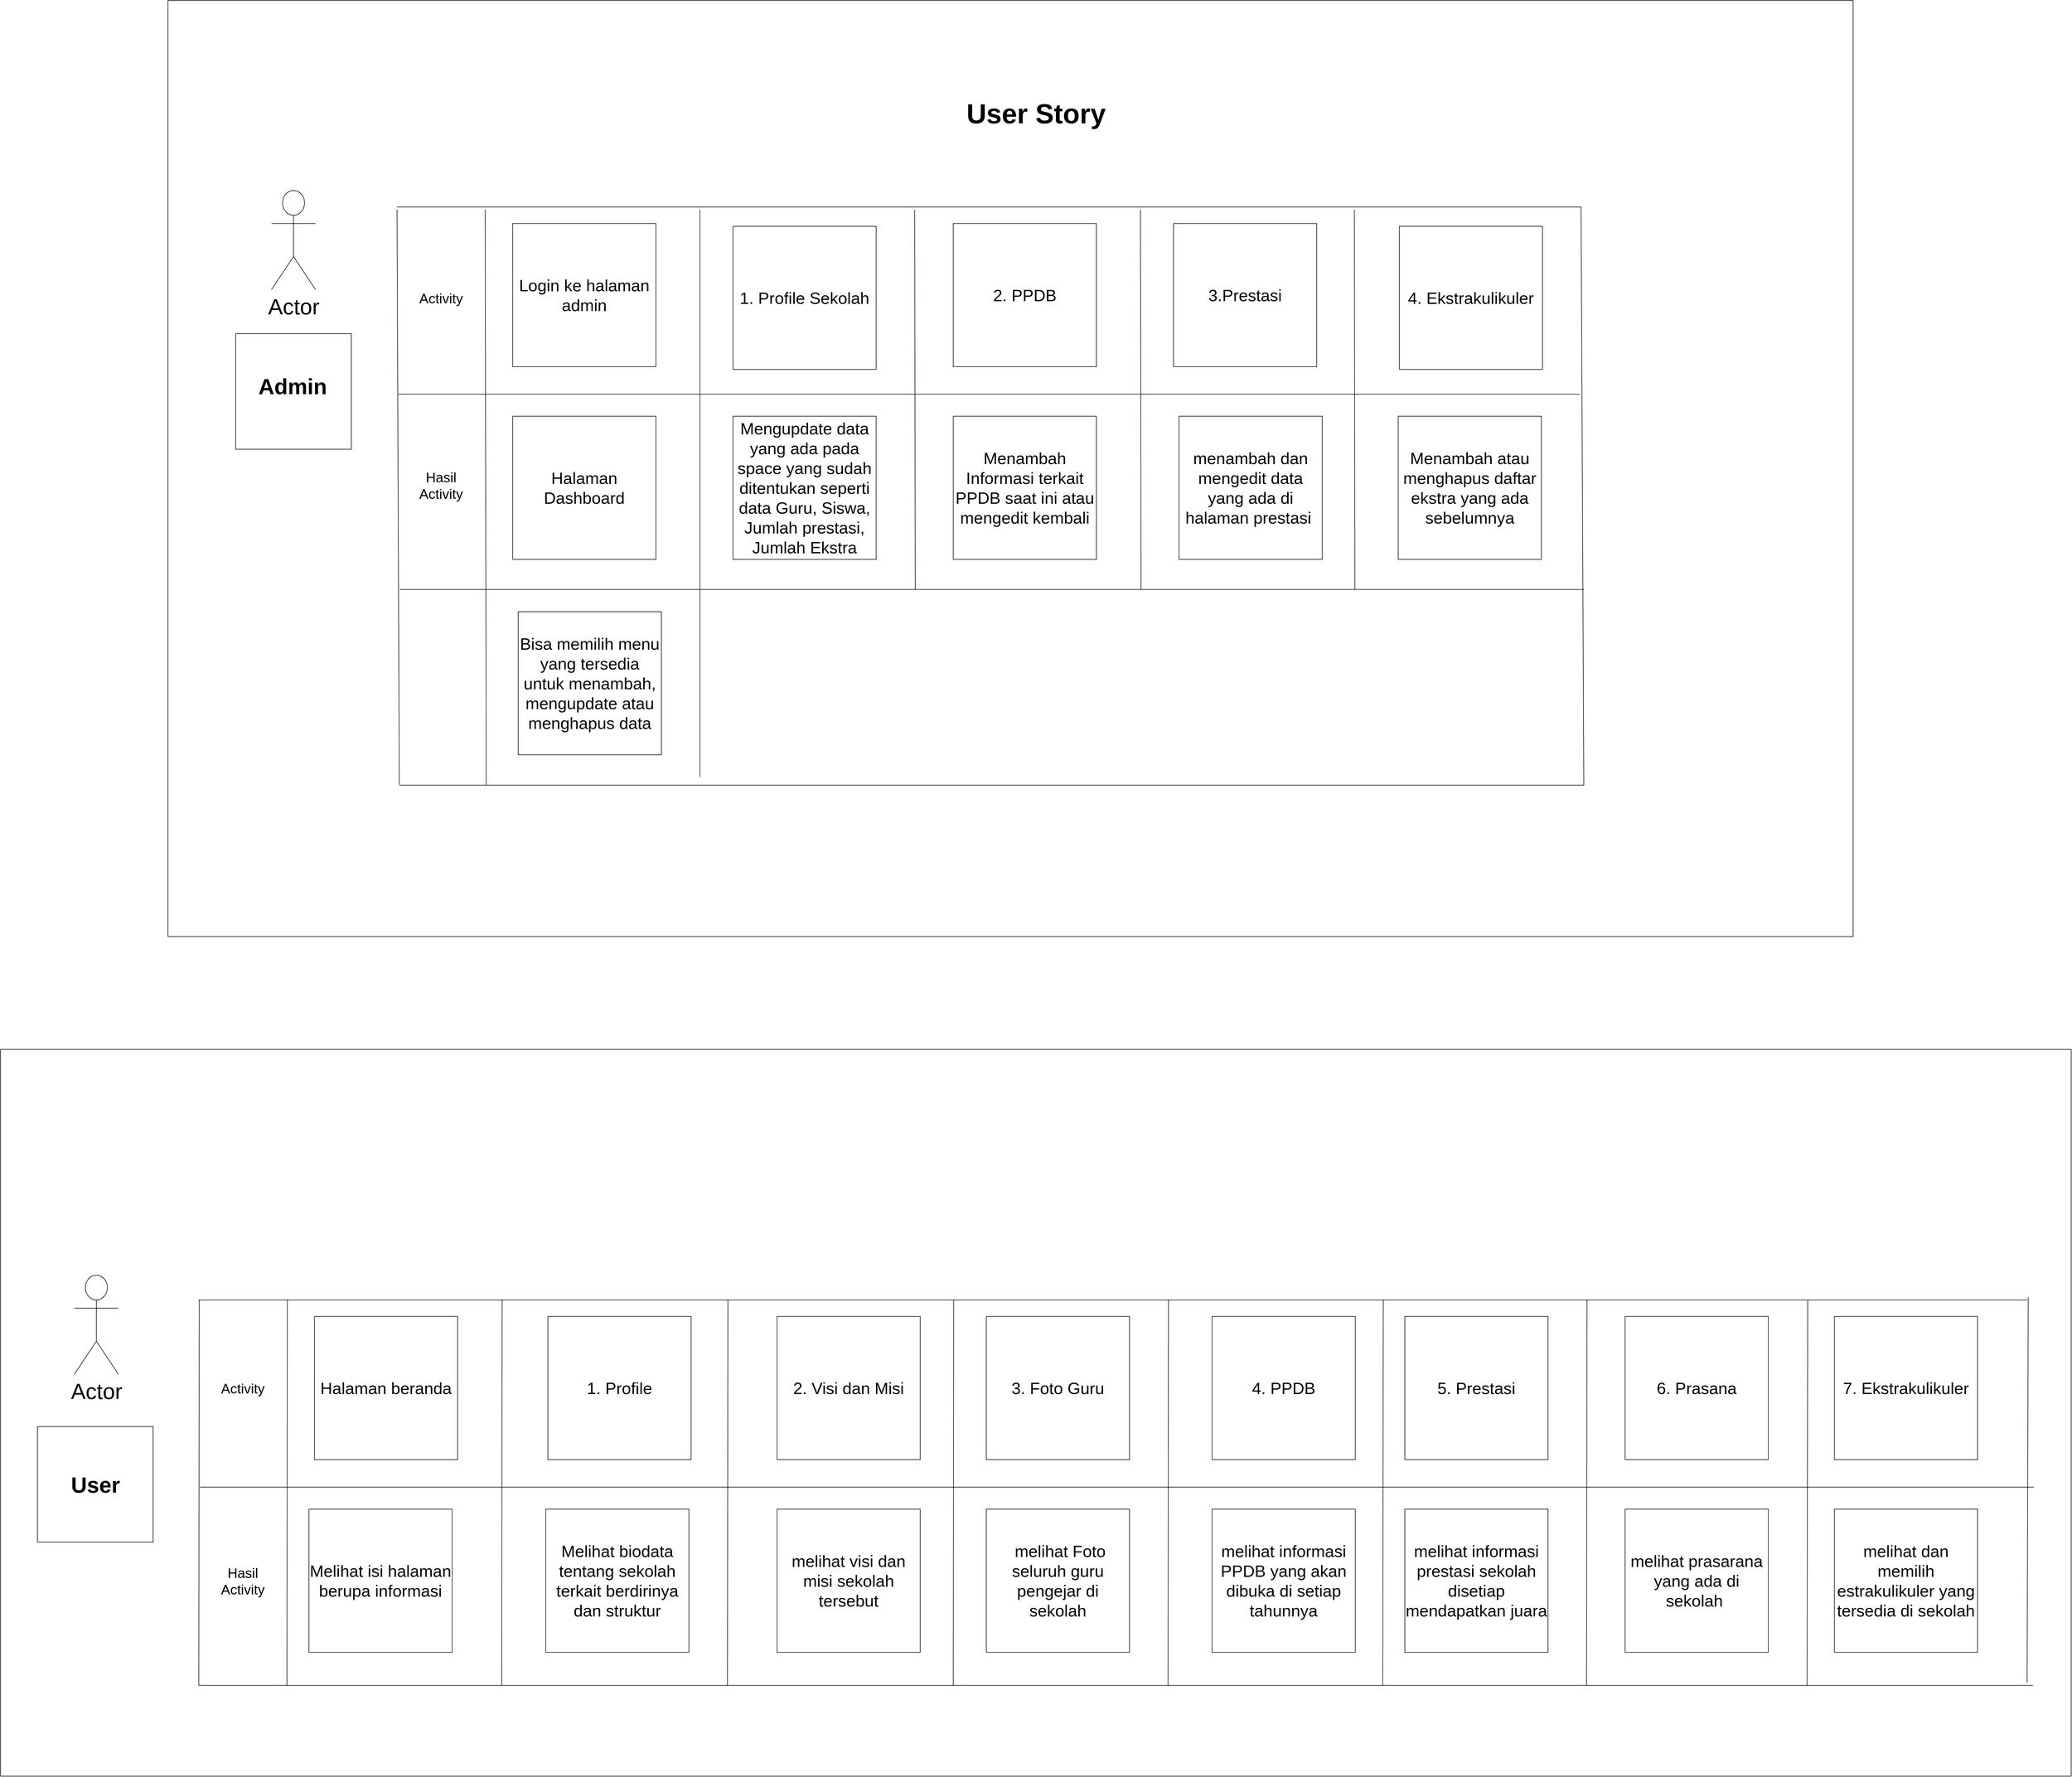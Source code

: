 <mxfile version="26.0.11">
  <diagram name="Halaman-1" id="6O-18y5EeGYBOs01HTLQ">
    <mxGraphModel dx="5227" dy="4688" grid="1" gridSize="10" guides="1" tooltips="1" connect="1" arrows="1" fold="1" page="1" pageScale="1" pageWidth="827" pageHeight="1169" math="0" shadow="0">
      <root>
        <mxCell id="0" />
        <mxCell id="1" parent="0" />
        <mxCell id="pBDjScLnr90J527SwH1G-29" value="" style="rounded=0;whiteSpace=wrap;html=1;" vertex="1" parent="1">
          <mxGeometry x="-164" y="240" width="3760" height="1320" as="geometry" />
        </mxCell>
        <mxCell id="pBDjScLnr90J527SwH1G-30" value="" style="whiteSpace=wrap;html=1;aspect=fixed;" vertex="1" parent="1">
          <mxGeometry x="-97" y="925" width="210" height="210" as="geometry" />
        </mxCell>
        <mxCell id="pBDjScLnr90J527SwH1G-31" value="" style="shape=partialRectangle;whiteSpace=wrap;html=1;right=0;top=0;bottom=0;fillColor=none;routingCenterX=-0.5;rotation=-90;" vertex="1" parent="1">
          <mxGeometry x="1731" y="-1090" width="250" height="3320" as="geometry" />
        </mxCell>
        <mxCell id="pBDjScLnr90J527SwH1G-32" value="" style="shape=partialRectangle;whiteSpace=wrap;html=1;right=0;top=0;bottom=0;fillColor=none;routingCenterX=-0.5;rotation=-90;" vertex="1" parent="1">
          <mxGeometry x="1738.19" y="-754.68" width="250" height="3329.37" as="geometry" />
        </mxCell>
        <mxCell id="pBDjScLnr90J527SwH1G-33" value="Activity" style="text;html=1;align=center;verticalAlign=middle;whiteSpace=wrap;rounded=0;fontSize=25;" vertex="1" parent="1">
          <mxGeometry x="246" y="840" width="60" height="30" as="geometry" />
        </mxCell>
        <mxCell id="pBDjScLnr90J527SwH1G-34" value="" style="shape=partialRectangle;whiteSpace=wrap;html=1;right=0;top=0;bottom=0;fillColor=none;routingCenterX=-0.5;rotation=-90;" vertex="1" parent="1">
          <mxGeometry x="1736" y="-395" width="250" height="3330" as="geometry" />
        </mxCell>
        <mxCell id="pBDjScLnr90J527SwH1G-35" value="Hasil Activity" style="text;html=1;align=center;verticalAlign=middle;whiteSpace=wrap;rounded=0;fontSize=25;" vertex="1" parent="1">
          <mxGeometry x="246" y="1190" width="60" height="30" as="geometry" />
        </mxCell>
        <mxCell id="pBDjScLnr90J527SwH1G-36" value="Halaman beranda" style="whiteSpace=wrap;html=1;aspect=fixed;fontSize=30;" vertex="1" parent="1">
          <mxGeometry x="406" y="725" width="260" height="260" as="geometry" />
        </mxCell>
        <mxCell id="pBDjScLnr90J527SwH1G-37" value="1. Profile" style="whiteSpace=wrap;html=1;aspect=fixed;fontSize=30;" vertex="1" parent="1">
          <mxGeometry x="830" y="725" width="260" height="260" as="geometry" />
        </mxCell>
        <mxCell id="pBDjScLnr90J527SwH1G-38" value="2. Visi dan Misi" style="whiteSpace=wrap;html=1;aspect=fixed;fontSize=30;" vertex="1" parent="1">
          <mxGeometry x="1246" y="725" width="260" height="260" as="geometry" />
        </mxCell>
        <mxCell id="pBDjScLnr90J527SwH1G-39" value="3. Foto Guru" style="whiteSpace=wrap;html=1;aspect=fixed;fontSize=30;" vertex="1" parent="1">
          <mxGeometry x="1626" y="725" width="260" height="260" as="geometry" />
        </mxCell>
        <mxCell id="pBDjScLnr90J527SwH1G-40" value="4. PPDB" style="whiteSpace=wrap;html=1;aspect=fixed;fontSize=30;" vertex="1" parent="1">
          <mxGeometry x="2036" y="725" width="260" height="260" as="geometry" />
        </mxCell>
        <mxCell id="pBDjScLnr90J527SwH1G-41" value="5. Prestasi" style="whiteSpace=wrap;html=1;aspect=fixed;fontSize=30;" vertex="1" parent="1">
          <mxGeometry x="2386" y="725" width="260" height="260" as="geometry" />
        </mxCell>
        <mxCell id="pBDjScLnr90J527SwH1G-42" value="Melihat isi halaman berupa informasi" style="whiteSpace=wrap;html=1;aspect=fixed;fontSize=30;" vertex="1" parent="1">
          <mxGeometry x="396" y="1075" width="260" height="260" as="geometry" />
        </mxCell>
        <mxCell id="pBDjScLnr90J527SwH1G-43" value="&lt;div&gt;Melihat biodata tentang sekolah &lt;br&gt;&lt;/div&gt;&lt;div&gt;terkait berdirinya dan struktur&lt;/div&gt;" style="whiteSpace=wrap;html=1;aspect=fixed;fontSize=30;" vertex="1" parent="1">
          <mxGeometry x="826" y="1075" width="260" height="260" as="geometry" />
        </mxCell>
        <mxCell id="pBDjScLnr90J527SwH1G-44" value="melihat visi dan misi sekolah tersebut" style="whiteSpace=wrap;html=1;aspect=fixed;fontSize=30;" vertex="1" parent="1">
          <mxGeometry x="1246" y="1075" width="260" height="260" as="geometry" />
        </mxCell>
        <mxCell id="pBDjScLnr90J527SwH1G-45" value="&amp;nbsp;melihat Foto seluruh guru pengejar di sekolah" style="whiteSpace=wrap;html=1;aspect=fixed;fontSize=30;" vertex="1" parent="1">
          <mxGeometry x="1626" y="1075" width="260" height="260" as="geometry" />
        </mxCell>
        <mxCell id="pBDjScLnr90J527SwH1G-46" value="&lt;span style=&quot;font-size: 30px;&quot;&gt;melihat informasi PPDB yang akan dibuka di setiap tahunnya&lt;/span&gt;" style="whiteSpace=wrap;html=1;aspect=fixed;" vertex="1" parent="1">
          <mxGeometry x="2036" y="1075" width="260" height="260" as="geometry" />
        </mxCell>
        <mxCell id="pBDjScLnr90J527SwH1G-47" value="melihat informasi prestasi sekolah disetiap mendapatkan juara" style="whiteSpace=wrap;html=1;aspect=fixed;fontSize=30;" vertex="1" parent="1">
          <mxGeometry x="2386" y="1075" width="260" height="260" as="geometry" />
        </mxCell>
        <mxCell id="pBDjScLnr90J527SwH1G-48" value="" style="endArrow=none;html=1;rounded=0;exitX=0;exitY=0;exitDx=0;exitDy=0;" edge="1" parent="1" source="pBDjScLnr90J527SwH1G-34">
          <mxGeometry width="50" height="50" relative="1" as="geometry">
            <mxPoint x="196" y="1355" as="sourcePoint" />
            <mxPoint x="196.8" y="694.72" as="targetPoint" />
          </mxGeometry>
        </mxCell>
        <mxCell id="pBDjScLnr90J527SwH1G-49" value="" style="endArrow=none;html=1;rounded=0;exitX=0;exitY=0;exitDx=0;exitDy=0;" edge="1" parent="1">
          <mxGeometry width="50" height="50" relative="1" as="geometry">
            <mxPoint x="2716" y="1395.28" as="sourcePoint" />
            <mxPoint x="2716.8" y="695" as="targetPoint" />
          </mxGeometry>
        </mxCell>
        <mxCell id="pBDjScLnr90J527SwH1G-50" value="" style="endArrow=none;html=1;rounded=0;exitX=0;exitY=0;exitDx=0;exitDy=0;" edge="1" parent="1">
          <mxGeometry width="50" height="50" relative="1" as="geometry">
            <mxPoint x="356" y="1395.28" as="sourcePoint" />
            <mxPoint x="356.8" y="695" as="targetPoint" />
          </mxGeometry>
        </mxCell>
        <mxCell id="pBDjScLnr90J527SwH1G-51" value="" style="endArrow=none;html=1;rounded=0;exitX=0;exitY=0;exitDx=0;exitDy=0;" edge="1" parent="1">
          <mxGeometry width="50" height="50" relative="1" as="geometry">
            <mxPoint x="746" y="1395.28" as="sourcePoint" />
            <mxPoint x="746.8" y="695" as="targetPoint" />
          </mxGeometry>
        </mxCell>
        <mxCell id="pBDjScLnr90J527SwH1G-52" value="" style="endArrow=none;html=1;rounded=0;exitX=0;exitY=0;exitDx=0;exitDy=0;" edge="1" parent="1">
          <mxGeometry width="50" height="50" relative="1" as="geometry">
            <mxPoint x="1156" y="1395.28" as="sourcePoint" />
            <mxPoint x="1156.8" y="695" as="targetPoint" />
          </mxGeometry>
        </mxCell>
        <mxCell id="pBDjScLnr90J527SwH1G-53" value="" style="endArrow=none;html=1;rounded=0;exitX=0;exitY=0;exitDx=0;exitDy=0;" edge="1" parent="1">
          <mxGeometry width="50" height="50" relative="1" as="geometry">
            <mxPoint x="1566" y="1395.28" as="sourcePoint" />
            <mxPoint x="1566.8" y="695" as="targetPoint" />
          </mxGeometry>
        </mxCell>
        <mxCell id="pBDjScLnr90J527SwH1G-54" value="" style="endArrow=none;html=1;rounded=0;exitX=0;exitY=0;exitDx=0;exitDy=0;" edge="1" parent="1">
          <mxGeometry width="50" height="50" relative="1" as="geometry">
            <mxPoint x="1956" y="1395.28" as="sourcePoint" />
            <mxPoint x="1956.8" y="695" as="targetPoint" />
          </mxGeometry>
        </mxCell>
        <mxCell id="pBDjScLnr90J527SwH1G-55" value="" style="endArrow=none;html=1;rounded=0;exitX=0;exitY=0;exitDx=0;exitDy=0;" edge="1" parent="1">
          <mxGeometry width="50" height="50" relative="1" as="geometry">
            <mxPoint x="2346" y="1395.28" as="sourcePoint" />
            <mxPoint x="2346.8" y="695" as="targetPoint" />
          </mxGeometry>
        </mxCell>
        <mxCell id="pBDjScLnr90J527SwH1G-56" value="User" style="text;strokeColor=none;fillColor=none;html=1;fontSize=40;fontStyle=1;verticalAlign=middle;align=center;" vertex="1" parent="1">
          <mxGeometry x="-42" y="1010" width="100" height="40" as="geometry" />
        </mxCell>
        <mxCell id="pBDjScLnr90J527SwH1G-57" value="6. Prasana" style="whiteSpace=wrap;html=1;aspect=fixed;fontSize=30;" vertex="1" parent="1">
          <mxGeometry x="2786" y="725" width="260" height="260" as="geometry" />
        </mxCell>
        <mxCell id="pBDjScLnr90J527SwH1G-58" value="7. Ekstrakulikuler" style="whiteSpace=wrap;html=1;aspect=fixed;fontSize=30;" vertex="1" parent="1">
          <mxGeometry x="3166" y="725" width="260" height="260" as="geometry" />
        </mxCell>
        <mxCell id="pBDjScLnr90J527SwH1G-59" value="" style="endArrow=none;html=1;rounded=0;exitX=-0.002;exitY=0.877;exitDx=0;exitDy=0;entryX=-0.004;entryY=0.88;entryDx=0;entryDy=0;entryPerimeter=0;exitPerimeter=0;" edge="1" parent="1" source="pBDjScLnr90J527SwH1G-34" target="pBDjScLnr90J527SwH1G-31">
          <mxGeometry width="50" height="50" relative="1" as="geometry">
            <mxPoint x="3116" y="1390.28" as="sourcePoint" />
            <mxPoint x="3116" y="700" as="targetPoint" />
          </mxGeometry>
        </mxCell>
        <mxCell id="pBDjScLnr90J527SwH1G-60" value="" style="endArrow=none;html=1;rounded=0;exitX=-0.002;exitY=0.877;exitDx=0;exitDy=0;entryX=-0.004;entryY=0.88;entryDx=0;entryDy=0;entryPerimeter=0;exitPerimeter=0;" edge="1" parent="1">
          <mxGeometry width="50" height="50" relative="1" as="geometry">
            <mxPoint x="3516" y="1390" as="sourcePoint" />
            <mxPoint x="3518" y="690" as="targetPoint" />
          </mxGeometry>
        </mxCell>
        <mxCell id="pBDjScLnr90J527SwH1G-61" value="melihat prasarana&lt;div&gt;yang ada di sekolah&amp;nbsp;&lt;/div&gt;" style="whiteSpace=wrap;html=1;aspect=fixed;fontSize=30;" vertex="1" parent="1">
          <mxGeometry x="2786" y="1075" width="260" height="260" as="geometry" />
        </mxCell>
        <mxCell id="pBDjScLnr90J527SwH1G-62" value="melihat dan memilih estrakulikuler yang tersedia di sekolah" style="whiteSpace=wrap;html=1;aspect=fixed;fontSize=30;" vertex="1" parent="1">
          <mxGeometry x="3166" y="1075" width="260" height="260" as="geometry" />
        </mxCell>
        <mxCell id="pBDjScLnr90J527SwH1G-63" value="&lt;font&gt;Actor&lt;/font&gt;" style="shape=umlActor;verticalLabelPosition=bottom;verticalAlign=top;html=1;outlineConnect=0;fontSize=40;" vertex="1" parent="1">
          <mxGeometry x="-30" y="650" width="80" height="180" as="geometry" />
        </mxCell>
        <mxCell id="pBDjScLnr90J527SwH1G-64" value="" style="rounded=0;whiteSpace=wrap;html=1;movable=1;resizable=1;rotatable=1;deletable=1;editable=1;locked=0;connectable=1;" vertex="1" parent="1">
          <mxGeometry x="140" y="-1665" width="3060" height="1700" as="geometry" />
        </mxCell>
        <mxCell id="pBDjScLnr90J527SwH1G-65" value="" style="whiteSpace=wrap;html=1;aspect=fixed;" vertex="1" parent="1">
          <mxGeometry x="263" y="-1060" width="210" height="210" as="geometry" />
        </mxCell>
        <mxCell id="pBDjScLnr90J527SwH1G-66" value="" style="shape=partialRectangle;whiteSpace=wrap;html=1;right=0;top=0;bottom=0;fillColor=none;routingCenterX=-0.5;rotation=-90;movable=1;resizable=1;rotatable=1;deletable=1;editable=1;locked=0;connectable=1;" vertex="1" parent="1">
          <mxGeometry x="1506" y="-2490" width="250" height="2150" as="geometry" />
        </mxCell>
        <mxCell id="pBDjScLnr90J527SwH1G-67" value="" style="shape=partialRectangle;whiteSpace=wrap;html=1;right=0;top=0;bottom=0;fillColor=none;routingCenterX=-0.5;rotation=-90;movable=1;resizable=1;rotatable=1;deletable=1;editable=1;locked=0;connectable=1;" vertex="1" parent="1">
          <mxGeometry x="1505.85" y="-2147.34" width="250" height="2144.68" as="geometry" />
        </mxCell>
        <mxCell id="pBDjScLnr90J527SwH1G-68" value="Activity" style="text;html=1;align=center;verticalAlign=middle;whiteSpace=wrap;rounded=0;fontSize=25;" vertex="1" parent="1">
          <mxGeometry x="606" y="-1140" width="60" height="30" as="geometry" />
        </mxCell>
        <mxCell id="pBDjScLnr90J527SwH1G-69" value="Hasil Activity" style="text;html=1;align=center;verticalAlign=middle;whiteSpace=wrap;rounded=0;fontSize=25;" vertex="1" parent="1">
          <mxGeometry x="606" y="-800" width="60" height="30" as="geometry" />
        </mxCell>
        <mxCell id="pBDjScLnr90J527SwH1G-70" value="&lt;font style=&quot;font-size: 30px;&quot;&gt;Login ke halaman admin&lt;/font&gt;" style="whiteSpace=wrap;html=1;aspect=fixed;" vertex="1" parent="1">
          <mxGeometry x="766" y="-1260" width="260" height="260" as="geometry" />
        </mxCell>
        <mxCell id="pBDjScLnr90J527SwH1G-71" value="&lt;div&gt;&lt;font style=&quot;font-size: 30px;&quot;&gt;Halaman Dashboard&lt;/font&gt;&lt;/div&gt;" style="whiteSpace=wrap;html=1;aspect=fixed;" vertex="1" parent="1">
          <mxGeometry x="766" y="-910" width="260" height="260" as="geometry" />
        </mxCell>
        <mxCell id="pBDjScLnr90J527SwH1G-72" value="&lt;font style=&quot;font-size: 30px;&quot;&gt;1. Profile Sekolah&lt;/font&gt;" style="whiteSpace=wrap;html=1;aspect=fixed;" vertex="1" parent="1">
          <mxGeometry x="1166" y="-1255" width="260" height="260" as="geometry" />
        </mxCell>
        <mxCell id="pBDjScLnr90J527SwH1G-73" value="&lt;font style=&quot;font-size: 30px;&quot;&gt;2. PPDB&lt;/font&gt;" style="whiteSpace=wrap;html=1;aspect=fixed;" vertex="1" parent="1">
          <mxGeometry x="1566" y="-1260" width="260" height="260" as="geometry" />
        </mxCell>
        <mxCell id="pBDjScLnr90J527SwH1G-74" value="&lt;font style=&quot;font-size: 30px;&quot;&gt;3.Prestasi&lt;/font&gt;" style="whiteSpace=wrap;html=1;aspect=fixed;" vertex="1" parent="1">
          <mxGeometry x="1966" y="-1260" width="260" height="260" as="geometry" />
        </mxCell>
        <mxCell id="pBDjScLnr90J527SwH1G-75" value="&lt;font style=&quot;font-size: 30px;&quot;&gt;4. Ekstrakulikuler&lt;/font&gt;" style="whiteSpace=wrap;html=1;aspect=fixed;" vertex="1" parent="1">
          <mxGeometry x="2376" y="-1255" width="260" height="260" as="geometry" />
        </mxCell>
        <mxCell id="pBDjScLnr90J527SwH1G-76" value="&lt;font style=&quot;font-size: 30px;&quot;&gt;Bisa memilih menu yang tersedia untuk menambah, mengupdate atau menghapus data&lt;/font&gt;" style="whiteSpace=wrap;html=1;aspect=fixed;" vertex="1" parent="1">
          <mxGeometry x="776" y="-555" width="260" height="260" as="geometry" />
        </mxCell>
        <mxCell id="pBDjScLnr90J527SwH1G-77" value="&lt;font style=&quot;font-size: 30px;&quot;&gt;Mengupdate data yang ada pada space yang sudah ditentukan seperti data Guru, Siswa, Jumlah prestasi, Jumlah Ekstra&lt;/font&gt;" style="whiteSpace=wrap;html=1;aspect=fixed;" vertex="1" parent="1">
          <mxGeometry x="1166" y="-910" width="260" height="260" as="geometry" />
        </mxCell>
        <mxCell id="pBDjScLnr90J527SwH1G-78" value="&lt;font style=&quot;font-size: 30px;&quot;&gt;Menambah Informasi terkait PPDB saat ini atau mengedit kembali&lt;/font&gt;" style="whiteSpace=wrap;html=1;aspect=fixed;" vertex="1" parent="1">
          <mxGeometry x="1566" y="-910" width="260" height="260" as="geometry" />
        </mxCell>
        <mxCell id="pBDjScLnr90J527SwH1G-79" value="&lt;span style=&quot;font-size: 30px;&quot;&gt;menambah dan mengedit data yang ada di halaman prestasi&amp;nbsp;&lt;/span&gt;" style="whiteSpace=wrap;html=1;aspect=fixed;" vertex="1" parent="1">
          <mxGeometry x="1976" y="-910" width="260" height="260" as="geometry" />
        </mxCell>
        <mxCell id="pBDjScLnr90J527SwH1G-80" value="Menambah atau menghapus daftar ekstra yang ada sebelumnya" style="whiteSpace=wrap;html=1;aspect=fixed;fontSize=30;" vertex="1" parent="1">
          <mxGeometry x="2374" y="-910" width="260" height="260" as="geometry" />
        </mxCell>
        <mxCell id="pBDjScLnr90J527SwH1G-81" value="User Story" style="text;strokeColor=none;fillColor=none;html=1;fontSize=50;fontStyle=1;verticalAlign=middle;align=center;" vertex="1" parent="1">
          <mxGeometry x="1666" y="-1480" width="100" height="40" as="geometry" />
        </mxCell>
        <mxCell id="pBDjScLnr90J527SwH1G-82" value="Admin" style="text;strokeColor=none;fillColor=none;html=1;fontSize=40;fontStyle=1;verticalAlign=middle;align=center;" vertex="1" parent="1">
          <mxGeometry x="316" y="-985" width="100" height="40" as="geometry" />
        </mxCell>
        <mxCell id="pBDjScLnr90J527SwH1G-83" value="&lt;font&gt;Actor&lt;/font&gt;" style="shape=umlActor;verticalLabelPosition=bottom;verticalAlign=top;html=1;outlineConnect=0;fontSize=40;" vertex="1" parent="1">
          <mxGeometry x="328" y="-1320" width="80" height="180" as="geometry" />
        </mxCell>
        <mxCell id="pBDjScLnr90J527SwH1G-84" value="" style="endArrow=none;html=1;rounded=0;exitX=0.003;exitY=0.073;exitDx=0;exitDy=0;exitPerimeter=0;" edge="1" parent="1" source="pBDjScLnr90J527SwH1G-86">
          <mxGeometry width="50" height="50" relative="1" as="geometry">
            <mxPoint x="717" y="-595" as="sourcePoint" />
            <mxPoint x="716" y="-1285" as="targetPoint" />
          </mxGeometry>
        </mxCell>
        <mxCell id="pBDjScLnr90J527SwH1G-85" value="" style="endArrow=none;html=1;rounded=0;" edge="1" parent="1">
          <mxGeometry width="50" height="50" relative="1" as="geometry">
            <mxPoint x="1106" y="-255" as="sourcePoint" />
            <mxPoint x="1106" y="-1285" as="targetPoint" />
          </mxGeometry>
        </mxCell>
        <mxCell id="pBDjScLnr90J527SwH1G-86" value="" style="shape=partialRectangle;whiteSpace=wrap;html=1;right=0;top=0;bottom=0;fillColor=none;routingCenterX=-0.5;rotation=-90;" vertex="1" parent="1">
          <mxGeometry x="1511" y="-1440" width="250" height="2150" as="geometry" />
        </mxCell>
        <mxCell id="pBDjScLnr90J527SwH1G-87" value="" style="endArrow=none;html=1;rounded=0;" edge="1" parent="1">
          <mxGeometry width="50" height="50" relative="1" as="geometry">
            <mxPoint x="1496" y="-1285" as="sourcePoint" />
            <mxPoint x="1497" y="-595" as="targetPoint" />
          </mxGeometry>
        </mxCell>
        <mxCell id="pBDjScLnr90J527SwH1G-88" value="" style="endArrow=none;html=1;rounded=0;" edge="1" parent="1">
          <mxGeometry width="50" height="50" relative="1" as="geometry">
            <mxPoint x="2294.33" y="-1285" as="sourcePoint" />
            <mxPoint x="2295.33" y="-595" as="targetPoint" />
          </mxGeometry>
        </mxCell>
        <mxCell id="pBDjScLnr90J527SwH1G-89" value="" style="endArrow=none;html=1;rounded=0;" edge="1" parent="1">
          <mxGeometry width="50" height="50" relative="1" as="geometry">
            <mxPoint x="1906" y="-1285" as="sourcePoint" />
            <mxPoint x="1907" y="-595" as="targetPoint" />
          </mxGeometry>
        </mxCell>
        <mxCell id="pBDjScLnr90J527SwH1G-90" value="" style="endArrow=none;html=1;rounded=0;exitX=0;exitY=1;exitDx=0;exitDy=0;entryX=0;entryY=1;entryDx=0;entryDy=0;" edge="1" parent="1" source="pBDjScLnr90J527SwH1G-86" target="pBDjScLnr90J527SwH1G-66">
          <mxGeometry width="50" height="50" relative="1" as="geometry">
            <mxPoint x="2707" y="-595" as="sourcePoint" />
            <mxPoint x="2706" y="-1285" as="targetPoint" />
            <Array as="points" />
          </mxGeometry>
        </mxCell>
        <mxCell id="pBDjScLnr90J527SwH1G-91" value="" style="endArrow=none;html=1;rounded=0;exitX=0.003;exitY=0.063;exitDx=0;exitDy=0;exitPerimeter=0;" edge="1" parent="1">
          <mxGeometry width="50" height="50" relative="1" as="geometry">
            <mxPoint x="560" y="-241" as="sourcePoint" />
            <mxPoint x="556" y="-1285" as="targetPoint" />
          </mxGeometry>
        </mxCell>
        <mxCell id="pBDjScLnr90J527SwH1G-92" value="" style="shape=partialRectangle;whiteSpace=wrap;html=1;right=0;top=0;bottom=0;fillColor=none;routingCenterX=-0.5;rotation=-90;" vertex="1" parent="1">
          <mxGeometry x="1511" y="-1795" width="250" height="2149.37" as="geometry" />
        </mxCell>
      </root>
    </mxGraphModel>
  </diagram>
</mxfile>

